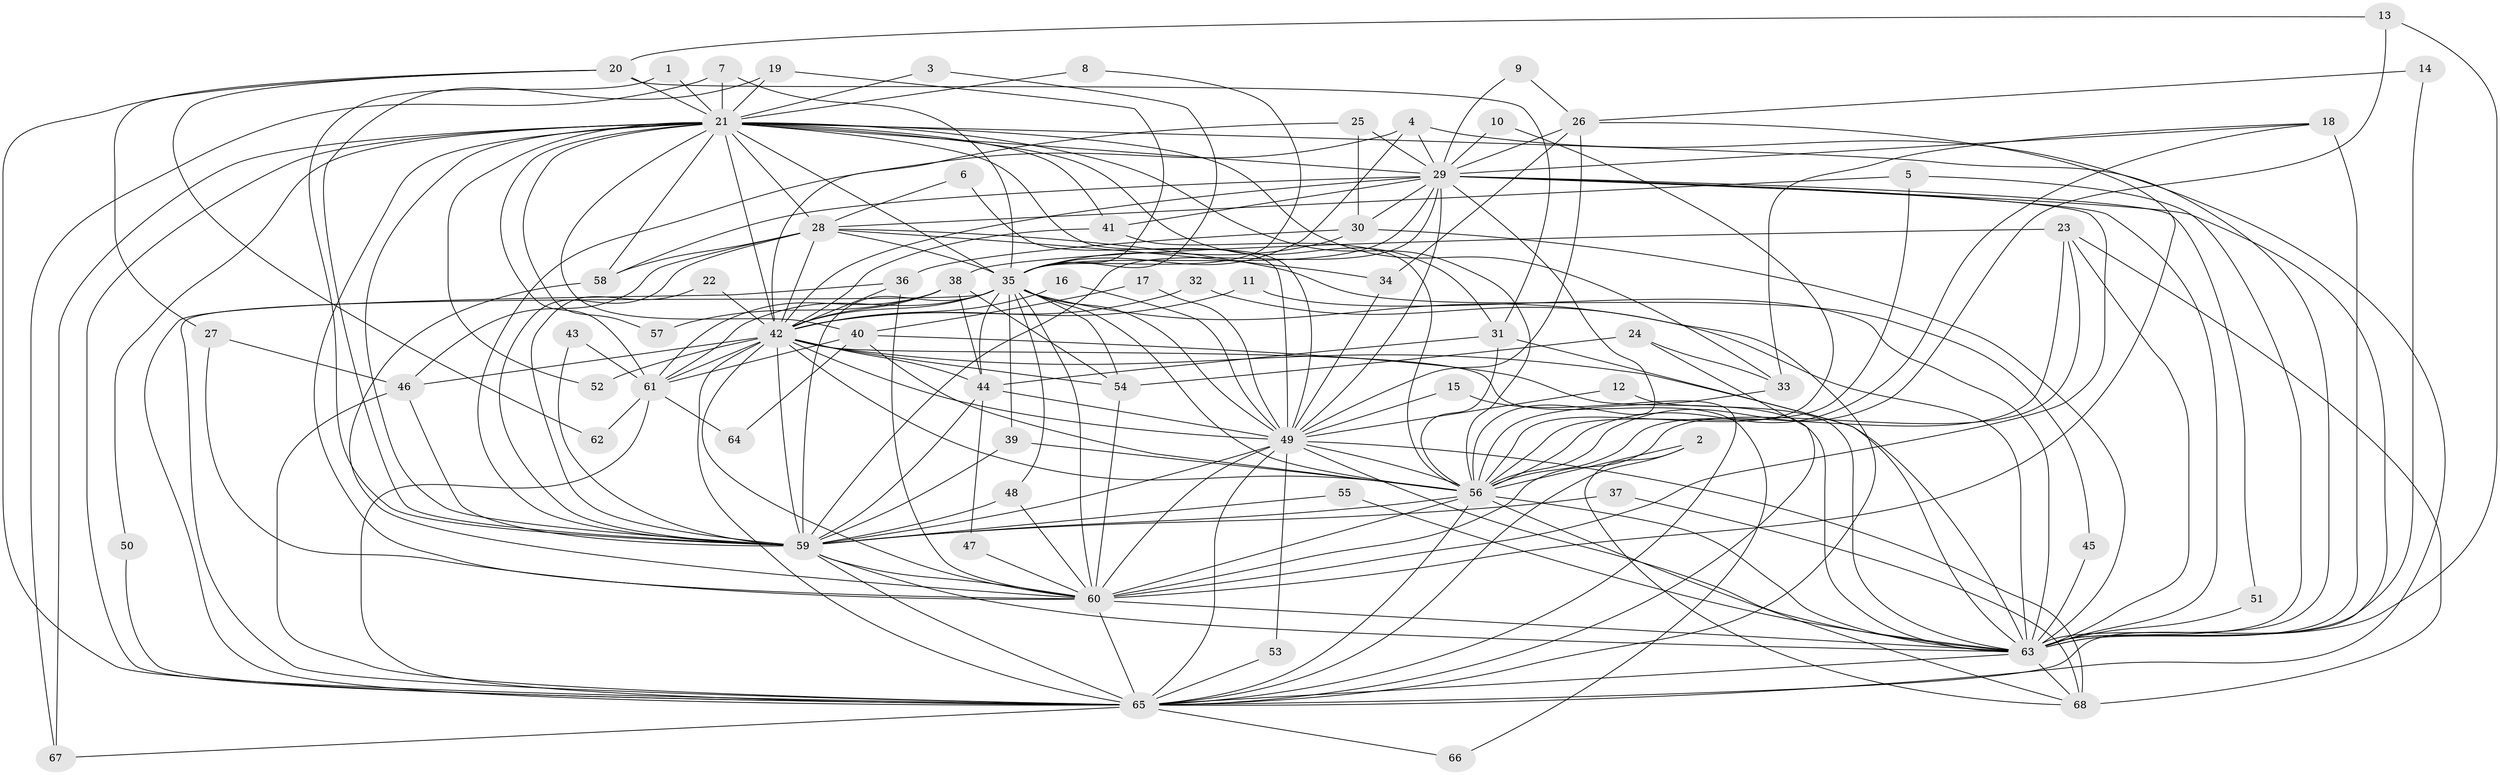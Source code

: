 // original degree distribution, {21: 0.022222222222222223, 20: 0.007407407407407408, 16: 0.007407407407407408, 23: 0.014814814814814815, 24: 0.007407407407407408, 27: 0.007407407407407408, 32: 0.007407407407407408, 2: 0.5481481481481482, 3: 0.17037037037037037, 5: 0.06666666666666667, 8: 0.022222222222222223, 4: 0.08888888888888889, 9: 0.007407407407407408, 7: 0.007407407407407408, 6: 0.014814814814814815}
// Generated by graph-tools (version 1.1) at 2025/49/03/09/25 03:49:34]
// undirected, 68 vertices, 204 edges
graph export_dot {
graph [start="1"]
  node [color=gray90,style=filled];
  1;
  2;
  3;
  4;
  5;
  6;
  7;
  8;
  9;
  10;
  11;
  12;
  13;
  14;
  15;
  16;
  17;
  18;
  19;
  20;
  21;
  22;
  23;
  24;
  25;
  26;
  27;
  28;
  29;
  30;
  31;
  32;
  33;
  34;
  35;
  36;
  37;
  38;
  39;
  40;
  41;
  42;
  43;
  44;
  45;
  46;
  47;
  48;
  49;
  50;
  51;
  52;
  53;
  54;
  55;
  56;
  57;
  58;
  59;
  60;
  61;
  62;
  63;
  64;
  65;
  66;
  67;
  68;
  1 -- 21 [weight=1.0];
  1 -- 59 [weight=1.0];
  2 -- 56 [weight=1.0];
  2 -- 65 [weight=1.0];
  2 -- 68 [weight=1.0];
  3 -- 21 [weight=1.0];
  3 -- 35 [weight=1.0];
  4 -- 29 [weight=1.0];
  4 -- 35 [weight=1.0];
  4 -- 59 [weight=1.0];
  4 -- 65 [weight=1.0];
  5 -- 28 [weight=1.0];
  5 -- 56 [weight=1.0];
  5 -- 63 [weight=1.0];
  6 -- 28 [weight=1.0];
  6 -- 49 [weight=1.0];
  7 -- 21 [weight=1.0];
  7 -- 35 [weight=1.0];
  7 -- 67 [weight=1.0];
  8 -- 21 [weight=1.0];
  8 -- 35 [weight=1.0];
  9 -- 26 [weight=1.0];
  9 -- 29 [weight=1.0];
  10 -- 29 [weight=1.0];
  10 -- 56 [weight=1.0];
  11 -- 42 [weight=1.0];
  11 -- 63 [weight=1.0];
  12 -- 49 [weight=1.0];
  12 -- 63 [weight=1.0];
  13 -- 20 [weight=1.0];
  13 -- 56 [weight=1.0];
  13 -- 63 [weight=1.0];
  14 -- 26 [weight=1.0];
  14 -- 63 [weight=1.0];
  15 -- 49 [weight=1.0];
  15 -- 65 [weight=1.0];
  16 -- 42 [weight=1.0];
  16 -- 49 [weight=1.0];
  17 -- 40 [weight=1.0];
  17 -- 49 [weight=1.0];
  18 -- 29 [weight=1.0];
  18 -- 33 [weight=1.0];
  18 -- 56 [weight=1.0];
  18 -- 63 [weight=2.0];
  19 -- 21 [weight=1.0];
  19 -- 35 [weight=1.0];
  19 -- 59 [weight=1.0];
  20 -- 21 [weight=2.0];
  20 -- 27 [weight=1.0];
  20 -- 31 [weight=1.0];
  20 -- 62 [weight=1.0];
  20 -- 65 [weight=1.0];
  21 -- 28 [weight=1.0];
  21 -- 29 [weight=1.0];
  21 -- 31 [weight=1.0];
  21 -- 33 [weight=1.0];
  21 -- 35 [weight=1.0];
  21 -- 40 [weight=2.0];
  21 -- 41 [weight=1.0];
  21 -- 42 [weight=2.0];
  21 -- 49 [weight=1.0];
  21 -- 50 [weight=1.0];
  21 -- 52 [weight=1.0];
  21 -- 56 [weight=2.0];
  21 -- 57 [weight=1.0];
  21 -- 58 [weight=1.0];
  21 -- 59 [weight=1.0];
  21 -- 60 [weight=1.0];
  21 -- 61 [weight=1.0];
  21 -- 63 [weight=2.0];
  21 -- 65 [weight=1.0];
  21 -- 67 [weight=1.0];
  22 -- 42 [weight=1.0];
  22 -- 59 [weight=1.0];
  23 -- 38 [weight=1.0];
  23 -- 56 [weight=1.0];
  23 -- 60 [weight=1.0];
  23 -- 63 [weight=1.0];
  23 -- 68 [weight=1.0];
  24 -- 33 [weight=1.0];
  24 -- 54 [weight=1.0];
  24 -- 65 [weight=1.0];
  25 -- 29 [weight=1.0];
  25 -- 30 [weight=1.0];
  25 -- 42 [weight=1.0];
  26 -- 29 [weight=2.0];
  26 -- 34 [weight=1.0];
  26 -- 49 [weight=1.0];
  26 -- 60 [weight=1.0];
  27 -- 46 [weight=1.0];
  27 -- 60 [weight=1.0];
  28 -- 34 [weight=1.0];
  28 -- 35 [weight=1.0];
  28 -- 42 [weight=1.0];
  28 -- 45 [weight=1.0];
  28 -- 46 [weight=1.0];
  28 -- 58 [weight=1.0];
  28 -- 59 [weight=1.0];
  29 -- 30 [weight=1.0];
  29 -- 35 [weight=2.0];
  29 -- 41 [weight=1.0];
  29 -- 42 [weight=2.0];
  29 -- 49 [weight=2.0];
  29 -- 51 [weight=1.0];
  29 -- 56 [weight=1.0];
  29 -- 58 [weight=1.0];
  29 -- 59 [weight=2.0];
  29 -- 60 [weight=1.0];
  29 -- 63 [weight=1.0];
  29 -- 65 [weight=1.0];
  30 -- 35 [weight=1.0];
  30 -- 36 [weight=1.0];
  30 -- 63 [weight=1.0];
  31 -- 44 [weight=1.0];
  31 -- 56 [weight=1.0];
  31 -- 63 [weight=1.0];
  32 -- 42 [weight=1.0];
  32 -- 65 [weight=1.0];
  33 -- 56 [weight=1.0];
  34 -- 49 [weight=1.0];
  35 -- 39 [weight=1.0];
  35 -- 42 [weight=1.0];
  35 -- 44 [weight=1.0];
  35 -- 48 [weight=1.0];
  35 -- 49 [weight=1.0];
  35 -- 54 [weight=1.0];
  35 -- 56 [weight=1.0];
  35 -- 59 [weight=2.0];
  35 -- 60 [weight=1.0];
  35 -- 61 [weight=1.0];
  35 -- 63 [weight=1.0];
  35 -- 65 [weight=1.0];
  36 -- 42 [weight=1.0];
  36 -- 60 [weight=1.0];
  36 -- 65 [weight=1.0];
  37 -- 59 [weight=1.0];
  37 -- 68 [weight=1.0];
  38 -- 42 [weight=1.0];
  38 -- 44 [weight=1.0];
  38 -- 54 [weight=1.0];
  38 -- 57 [weight=1.0];
  38 -- 61 [weight=1.0];
  39 -- 56 [weight=1.0];
  39 -- 59 [weight=1.0];
  40 -- 56 [weight=1.0];
  40 -- 61 [weight=1.0];
  40 -- 63 [weight=2.0];
  40 -- 64 [weight=1.0];
  41 -- 42 [weight=1.0];
  41 -- 56 [weight=1.0];
  42 -- 44 [weight=1.0];
  42 -- 46 [weight=1.0];
  42 -- 49 [weight=2.0];
  42 -- 52 [weight=1.0];
  42 -- 54 [weight=1.0];
  42 -- 56 [weight=1.0];
  42 -- 59 [weight=1.0];
  42 -- 60 [weight=1.0];
  42 -- 61 [weight=1.0];
  42 -- 63 [weight=1.0];
  42 -- 65 [weight=1.0];
  42 -- 66 [weight=1.0];
  43 -- 59 [weight=1.0];
  43 -- 61 [weight=1.0];
  44 -- 47 [weight=1.0];
  44 -- 49 [weight=1.0];
  44 -- 59 [weight=1.0];
  45 -- 63 [weight=1.0];
  46 -- 59 [weight=1.0];
  46 -- 65 [weight=1.0];
  47 -- 60 [weight=1.0];
  48 -- 59 [weight=1.0];
  48 -- 60 [weight=1.0];
  49 -- 53 [weight=1.0];
  49 -- 56 [weight=1.0];
  49 -- 59 [weight=1.0];
  49 -- 60 [weight=1.0];
  49 -- 63 [weight=2.0];
  49 -- 65 [weight=1.0];
  49 -- 68 [weight=1.0];
  50 -- 65 [weight=1.0];
  51 -- 63 [weight=1.0];
  53 -- 65 [weight=1.0];
  54 -- 60 [weight=1.0];
  55 -- 59 [weight=1.0];
  55 -- 63 [weight=1.0];
  56 -- 59 [weight=1.0];
  56 -- 60 [weight=1.0];
  56 -- 63 [weight=1.0];
  56 -- 65 [weight=1.0];
  56 -- 68 [weight=1.0];
  58 -- 60 [weight=1.0];
  59 -- 60 [weight=1.0];
  59 -- 63 [weight=1.0];
  59 -- 65 [weight=1.0];
  60 -- 63 [weight=2.0];
  60 -- 65 [weight=1.0];
  61 -- 62 [weight=1.0];
  61 -- 64 [weight=1.0];
  61 -- 65 [weight=1.0];
  63 -- 65 [weight=1.0];
  63 -- 68 [weight=1.0];
  65 -- 66 [weight=1.0];
  65 -- 67 [weight=1.0];
}
